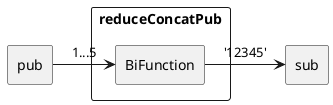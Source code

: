 @startuml
'skinparam linetype polyline
'skinparam linetype ortho

rectangle "pub" as pub {

}

rectangle "reduceConcatPub" as reduceConcatPub {
	rectangle "BiFunction" as func
}

rectangle "sub" as sub {

}

pub -> func :1...5
func -> sub :'12345'





@enduml
